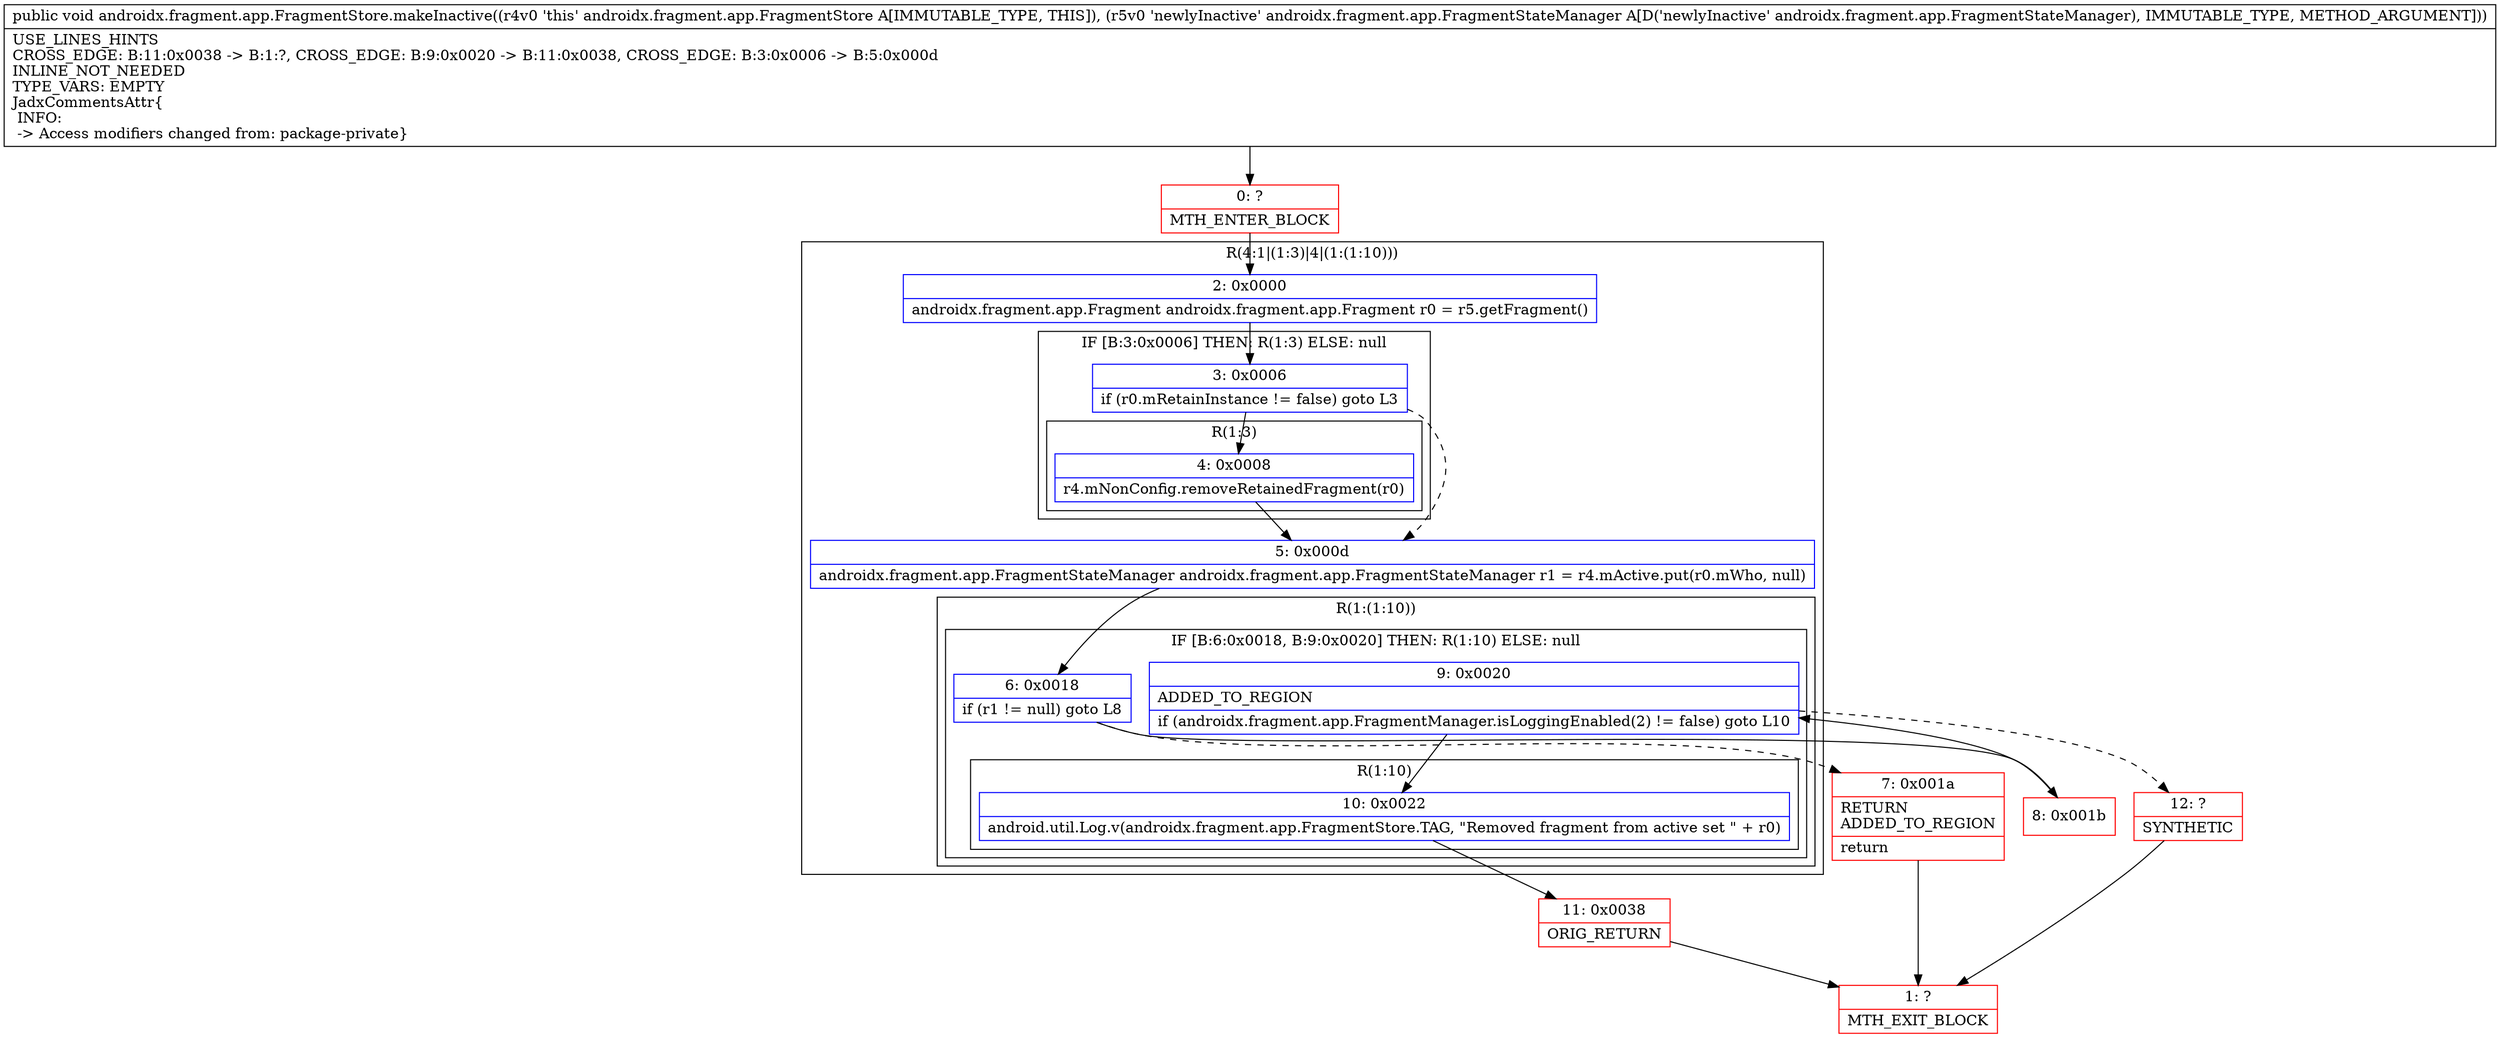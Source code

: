 digraph "CFG forandroidx.fragment.app.FragmentStore.makeInactive(Landroidx\/fragment\/app\/FragmentStateManager;)V" {
subgraph cluster_Region_1461997558 {
label = "R(4:1|(1:3)|4|(1:(1:10)))";
node [shape=record,color=blue];
Node_2 [shape=record,label="{2\:\ 0x0000|androidx.fragment.app.Fragment androidx.fragment.app.Fragment r0 = r5.getFragment()\l}"];
subgraph cluster_IfRegion_215754871 {
label = "IF [B:3:0x0006] THEN: R(1:3) ELSE: null";
node [shape=record,color=blue];
Node_3 [shape=record,label="{3\:\ 0x0006|if (r0.mRetainInstance != false) goto L3\l}"];
subgraph cluster_Region_867856280 {
label = "R(1:3)";
node [shape=record,color=blue];
Node_4 [shape=record,label="{4\:\ 0x0008|r4.mNonConfig.removeRetainedFragment(r0)\l}"];
}
}
Node_5 [shape=record,label="{5\:\ 0x000d|androidx.fragment.app.FragmentStateManager androidx.fragment.app.FragmentStateManager r1 = r4.mActive.put(r0.mWho, null)\l}"];
subgraph cluster_Region_610435777 {
label = "R(1:(1:10))";
node [shape=record,color=blue];
subgraph cluster_IfRegion_695617468 {
label = "IF [B:6:0x0018, B:9:0x0020] THEN: R(1:10) ELSE: null";
node [shape=record,color=blue];
Node_6 [shape=record,label="{6\:\ 0x0018|if (r1 != null) goto L8\l}"];
Node_9 [shape=record,label="{9\:\ 0x0020|ADDED_TO_REGION\l|if (androidx.fragment.app.FragmentManager.isLoggingEnabled(2) != false) goto L10\l}"];
subgraph cluster_Region_1549334590 {
label = "R(1:10)";
node [shape=record,color=blue];
Node_10 [shape=record,label="{10\:\ 0x0022|android.util.Log.v(androidx.fragment.app.FragmentStore.TAG, \"Removed fragment from active set \" + r0)\l}"];
}
}
}
}
Node_0 [shape=record,color=red,label="{0\:\ ?|MTH_ENTER_BLOCK\l}"];
Node_7 [shape=record,color=red,label="{7\:\ 0x001a|RETURN\lADDED_TO_REGION\l|return\l}"];
Node_1 [shape=record,color=red,label="{1\:\ ?|MTH_EXIT_BLOCK\l}"];
Node_8 [shape=record,color=red,label="{8\:\ 0x001b}"];
Node_11 [shape=record,color=red,label="{11\:\ 0x0038|ORIG_RETURN\l}"];
Node_12 [shape=record,color=red,label="{12\:\ ?|SYNTHETIC\l}"];
MethodNode[shape=record,label="{public void androidx.fragment.app.FragmentStore.makeInactive((r4v0 'this' androidx.fragment.app.FragmentStore A[IMMUTABLE_TYPE, THIS]), (r5v0 'newlyInactive' androidx.fragment.app.FragmentStateManager A[D('newlyInactive' androidx.fragment.app.FragmentStateManager), IMMUTABLE_TYPE, METHOD_ARGUMENT]))  | USE_LINES_HINTS\lCROSS_EDGE: B:11:0x0038 \-\> B:1:?, CROSS_EDGE: B:9:0x0020 \-\> B:11:0x0038, CROSS_EDGE: B:3:0x0006 \-\> B:5:0x000d\lINLINE_NOT_NEEDED\lTYPE_VARS: EMPTY\lJadxCommentsAttr\{\l INFO: \l \-\> Access modifiers changed from: package\-private\}\l}"];
MethodNode -> Node_0;Node_2 -> Node_3;
Node_3 -> Node_4;
Node_3 -> Node_5[style=dashed];
Node_4 -> Node_5;
Node_5 -> Node_6;
Node_6 -> Node_7[style=dashed];
Node_6 -> Node_8;
Node_9 -> Node_10;
Node_9 -> Node_12[style=dashed];
Node_10 -> Node_11;
Node_0 -> Node_2;
Node_7 -> Node_1;
Node_8 -> Node_9;
Node_11 -> Node_1;
Node_12 -> Node_1;
}

